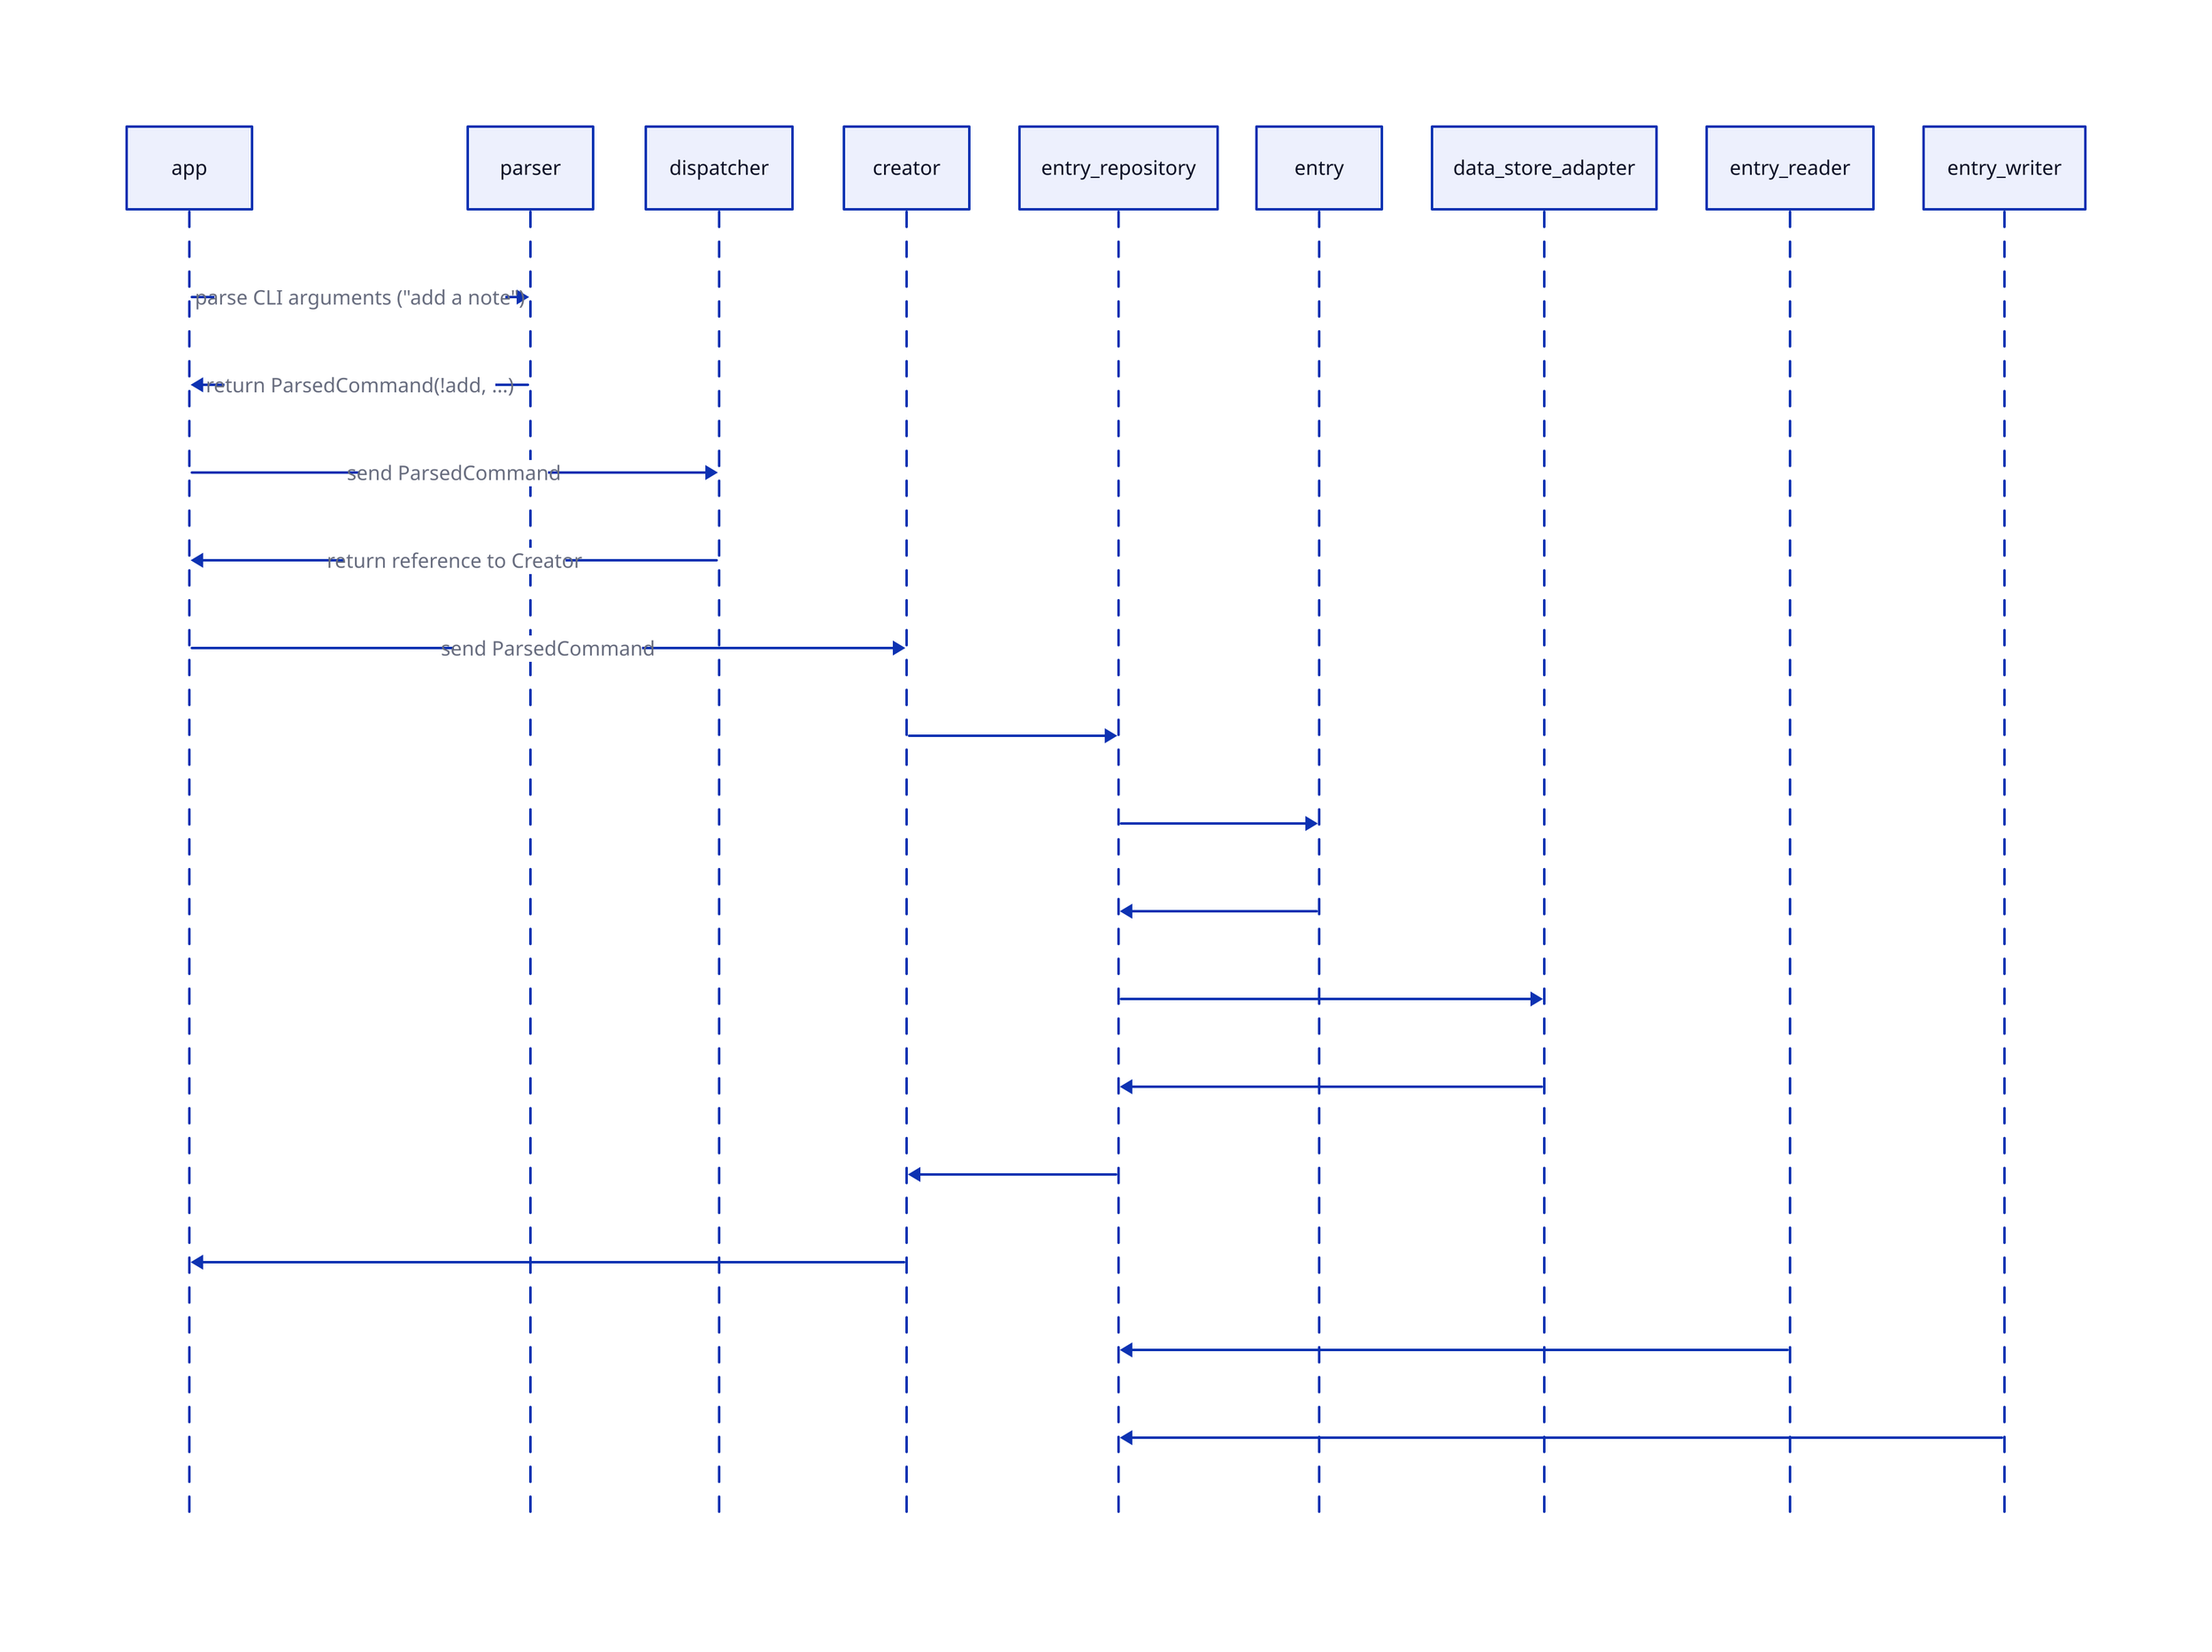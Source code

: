 # d2 --sketch sketch.d2 sketch.svg --watch
shape: sequence_diagram
app -> parser: parse CLI arguments ("add a note")
parser -> app: return ParsedCommand(!add, ...)
app -> dispatcher: send ParsedCommand
dispatcher -> app: return reference to Creator
app -> creator: send ParsedCommand
creator -> entry_repository -> entry
entry -> entry_repository
entry_repository -> data_store_adapter
data_store_adapter -> entry_repository -> creator -> app

entry_reader -> entry_repository
entry_writer -> entry_repository
